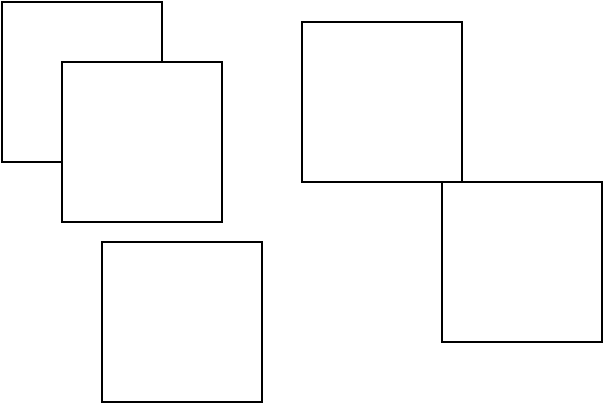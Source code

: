 <mxfile version="14.9.2" type="github">
  <diagram id="C5RBs43oDa-KdzZeNtuy" name="Page-1">
    <mxGraphModel dx="782" dy="478" grid="1" gridSize="10" guides="1" tooltips="1" connect="1" arrows="1" fold="1" page="1" pageScale="1" pageWidth="827" pageHeight="1169" math="0" shadow="0">
      <root>
        <mxCell id="WIyWlLk6GJQsqaUBKTNV-0" />
        <mxCell id="WIyWlLk6GJQsqaUBKTNV-1" parent="WIyWlLk6GJQsqaUBKTNV-0" />
        <mxCell id="X14hNrIa4tZrQ6d5SJr1-0" value="" style="whiteSpace=wrap;html=1;aspect=fixed;" vertex="1" parent="WIyWlLk6GJQsqaUBKTNV-1">
          <mxGeometry x="114" y="110" width="80" height="80" as="geometry" />
        </mxCell>
        <mxCell id="X14hNrIa4tZrQ6d5SJr1-1" value="" style="whiteSpace=wrap;html=1;aspect=fixed;" vertex="1" parent="WIyWlLk6GJQsqaUBKTNV-1">
          <mxGeometry x="264" y="120" width="80" height="80" as="geometry" />
        </mxCell>
        <mxCell id="X14hNrIa4tZrQ6d5SJr1-2" value="" style="whiteSpace=wrap;html=1;aspect=fixed;" vertex="1" parent="WIyWlLk6GJQsqaUBKTNV-1">
          <mxGeometry x="164" y="230" width="80" height="80" as="geometry" />
        </mxCell>
        <mxCell id="X14hNrIa4tZrQ6d5SJr1-3" value="" style="whiteSpace=wrap;html=1;aspect=fixed;" vertex="1" parent="WIyWlLk6GJQsqaUBKTNV-1">
          <mxGeometry x="144" y="140" width="80" height="80" as="geometry" />
        </mxCell>
        <mxCell id="X14hNrIa4tZrQ6d5SJr1-4" value="" style="whiteSpace=wrap;html=1;aspect=fixed;" vertex="1" parent="WIyWlLk6GJQsqaUBKTNV-1">
          <mxGeometry x="334" y="200" width="80" height="80" as="geometry" />
        </mxCell>
      </root>
    </mxGraphModel>
  </diagram>
</mxfile>
